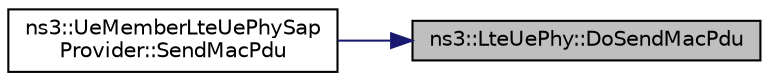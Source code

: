 digraph "ns3::LteUePhy::DoSendMacPdu"
{
 // LATEX_PDF_SIZE
  edge [fontname="Helvetica",fontsize="10",labelfontname="Helvetica",labelfontsize="10"];
  node [fontname="Helvetica",fontsize="10",shape=record];
  rankdir="RL";
  Node1 [label="ns3::LteUePhy::DoSendMacPdu",height=0.2,width=0.4,color="black", fillcolor="grey75", style="filled", fontcolor="black",tooltip="Queue the MAC PDU to be sent (according to m_macChTtiDelay)"];
  Node1 -> Node2 [dir="back",color="midnightblue",fontsize="10",style="solid",fontname="Helvetica"];
  Node2 [label="ns3::UeMemberLteUePhySap\lProvider::SendMacPdu",height=0.2,width=0.4,color="black", fillcolor="white", style="filled",URL="$classns3_1_1_ue_member_lte_ue_phy_sap_provider.html#a864aa6272a6f5142beaaa5c7e2d59d76",tooltip="Send the MAC PDU to the channel."];
}
